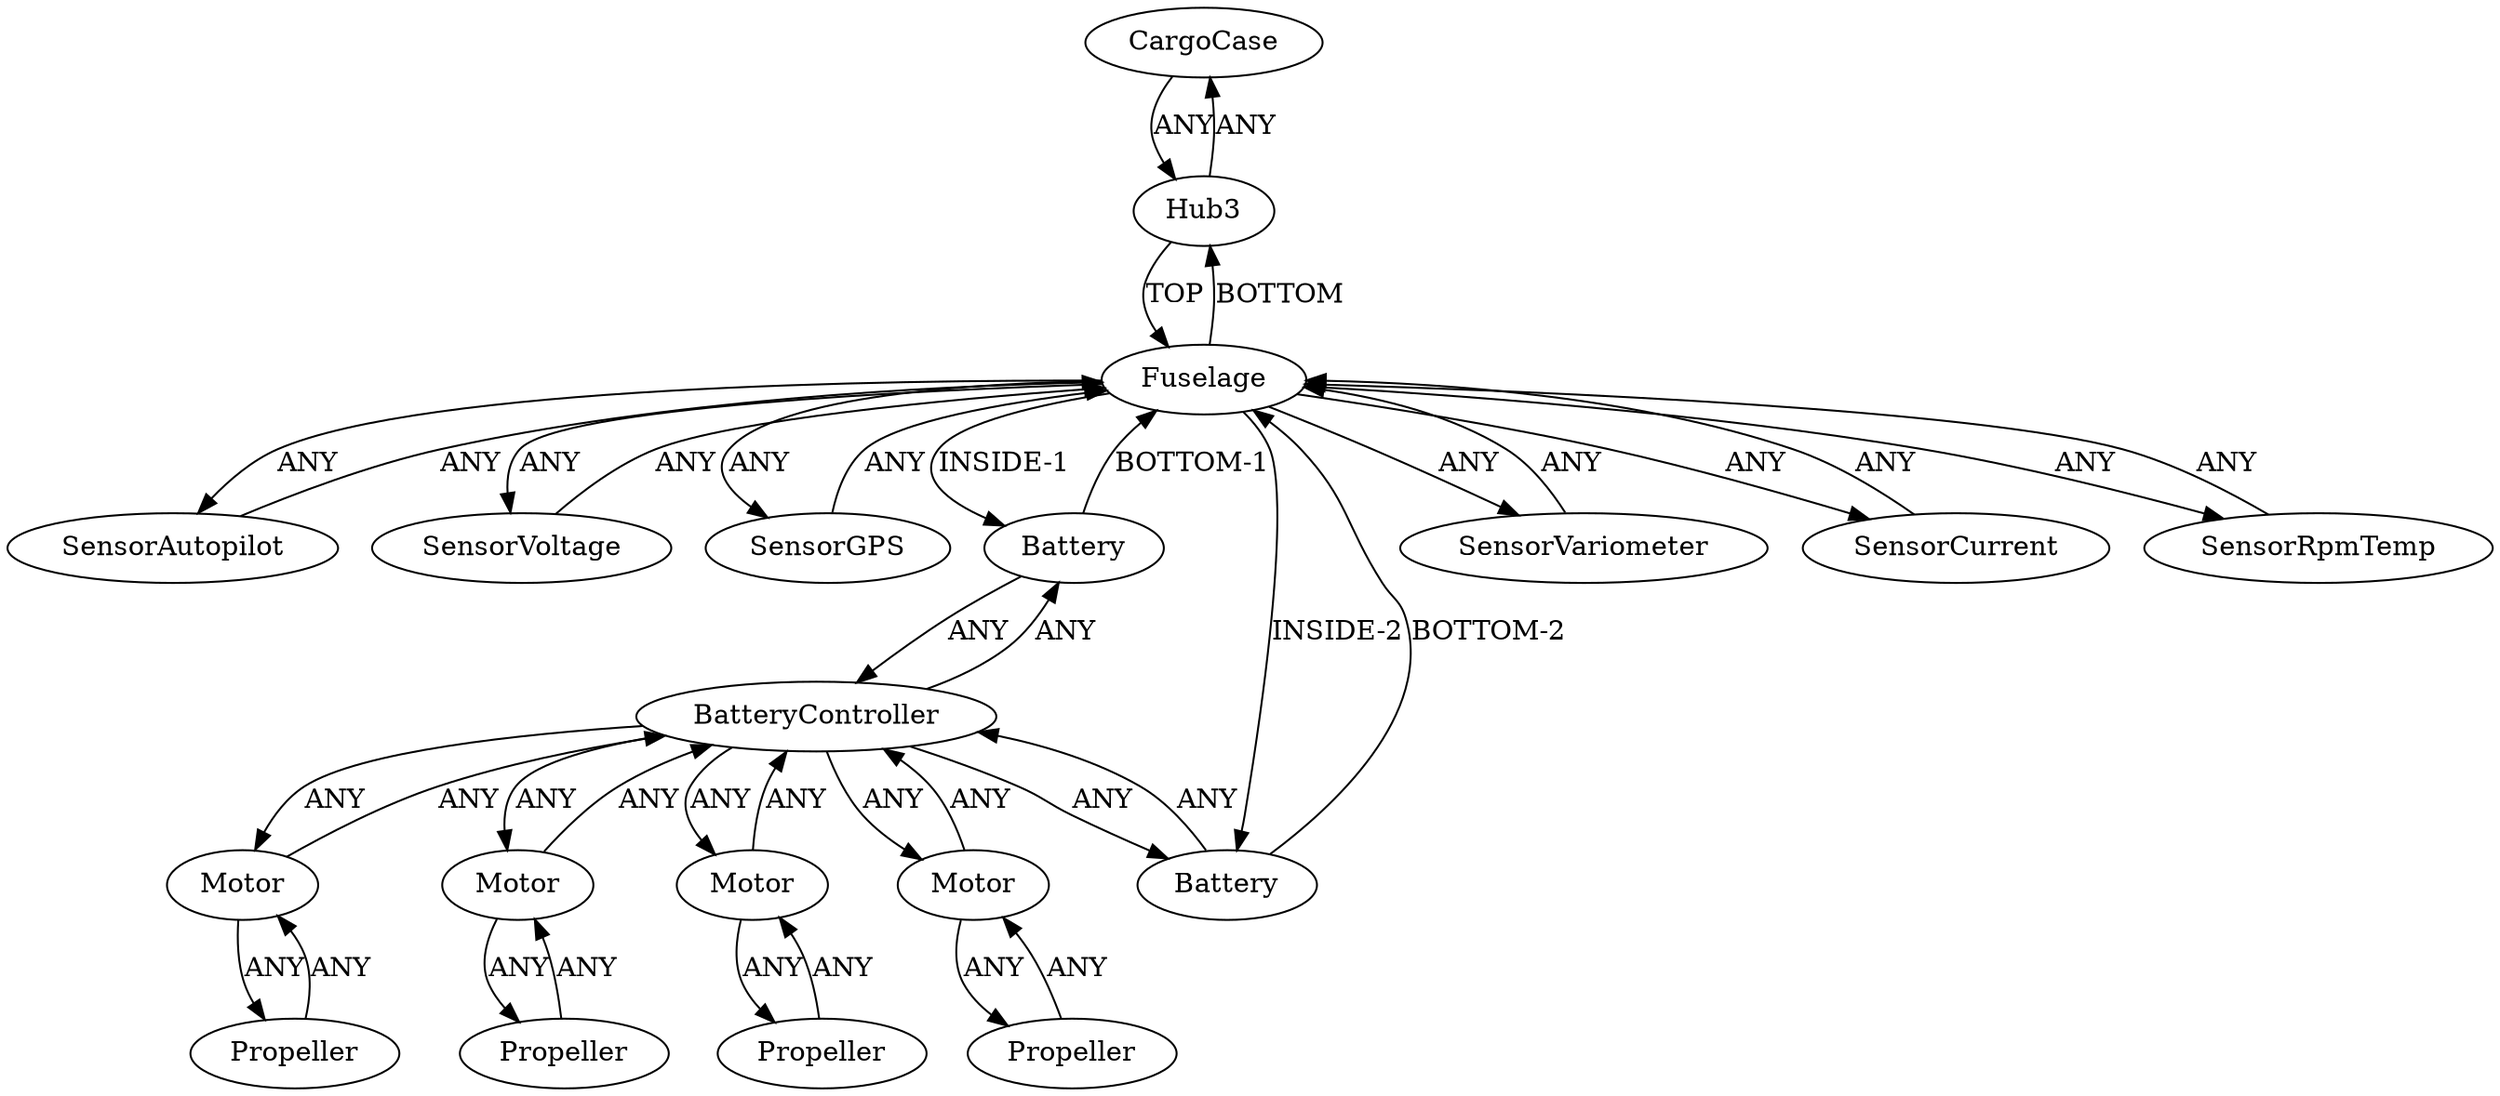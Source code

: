 /* Created by igraph 0.10.2 */
digraph {
  0 [
    instance=CargoCase_instance_1
    label=CargoCase
  ];
  1 [
    instance=Fuselage_instance_1
    label=Fuselage
  ];
  2 [
    instance=Motor_instance_1
    label=Motor
  ];
  3 [
    instance=SensorAutopilot_instance_1
    label=SensorAutopilot
  ];
  4 [
    instance=Hub3_instance_4
    label=Hub3
  ];
  5 [
    instance=Propeller_instance_1
    label=Propeller
  ];
  6 [
    instance=SensorVoltage_instance_1
    label=SensorVoltage
  ];
  7 [
    instance=Propeller_instance_2
    label=Propeller
  ];
  8 [
    instance=Motor_instance_2
    label=Motor
  ];
  9 [
    instance=Motor_instance_3
    label=Motor
  ];
  10 [
    instance=Propeller_instance_3
    label=Propeller
  ];
  11 [
    instance=SensorGPS_instance_1
    label=SensorGPS
  ];
  12 [
    instance=Battery_instance_1
    label=Battery
  ];
  13 [
    instance=SensorVariometer_instance_1
    label=SensorVariometer
  ];
  14 [
    instance=Battery_instance_2
    label=Battery
  ];
  15 [
    instance=SensorCurrent_instance_1
    label=SensorCurrent
  ];
  16 [
    instance=Motor_instance_4
    label=Motor
  ];
  17 [
    instance=Propeller_instance_4
    label=Propeller
  ];
  18 [
    instance=BatteryController_instance_1
    label=BatteryController
  ];
  19 [
    instance=SensorRpmTemp_instance_1
    label=SensorRpmTemp
  ];

  0 -> 4 [
    label=ANY
  ];
  1 -> 3 [
    label=ANY
  ];
  1 -> 4 [
    label=BOTTOM
  ];
  1 -> 6 [
    label=ANY
  ];
  1 -> 11 [
    label=ANY
  ];
  1 -> 12 [
    label="INSIDE-1"
  ];
  1 -> 13 [
    label=ANY
  ];
  1 -> 14 [
    label="INSIDE-2"
  ];
  1 -> 15 [
    label=ANY
  ];
  1 -> 19 [
    label=ANY
  ];
  2 -> 5 [
    label=ANY
  ];
  2 -> 18 [
    label=ANY
  ];
  3 -> 1 [
    label=ANY
  ];
  4 -> 0 [
    label=ANY
  ];
  4 -> 1 [
    label=TOP
  ];
  5 -> 2 [
    label=ANY
  ];
  6 -> 1 [
    label=ANY
  ];
  7 -> 8 [
    label=ANY
  ];
  8 -> 7 [
    label=ANY
  ];
  8 -> 18 [
    label=ANY
  ];
  9 -> 10 [
    label=ANY
  ];
  9 -> 18 [
    label=ANY
  ];
  10 -> 9 [
    label=ANY
  ];
  11 -> 1 [
    label=ANY
  ];
  12 -> 1 [
    label="BOTTOM-1"
  ];
  12 -> 18 [
    label=ANY
  ];
  13 -> 1 [
    label=ANY
  ];
  14 -> 1 [
    label="BOTTOM-2"
  ];
  14 -> 18 [
    label=ANY
  ];
  15 -> 1 [
    label=ANY
  ];
  16 -> 17 [
    label=ANY
  ];
  16 -> 18 [
    label=ANY
  ];
  17 -> 16 [
    label=ANY
  ];
  18 -> 2 [
    label=ANY
  ];
  18 -> 8 [
    label=ANY
  ];
  18 -> 9 [
    label=ANY
  ];
  18 -> 12 [
    label=ANY
  ];
  18 -> 14 [
    label=ANY
  ];
  18 -> 16 [
    label=ANY
  ];
  19 -> 1 [
    label=ANY
  ];
}
